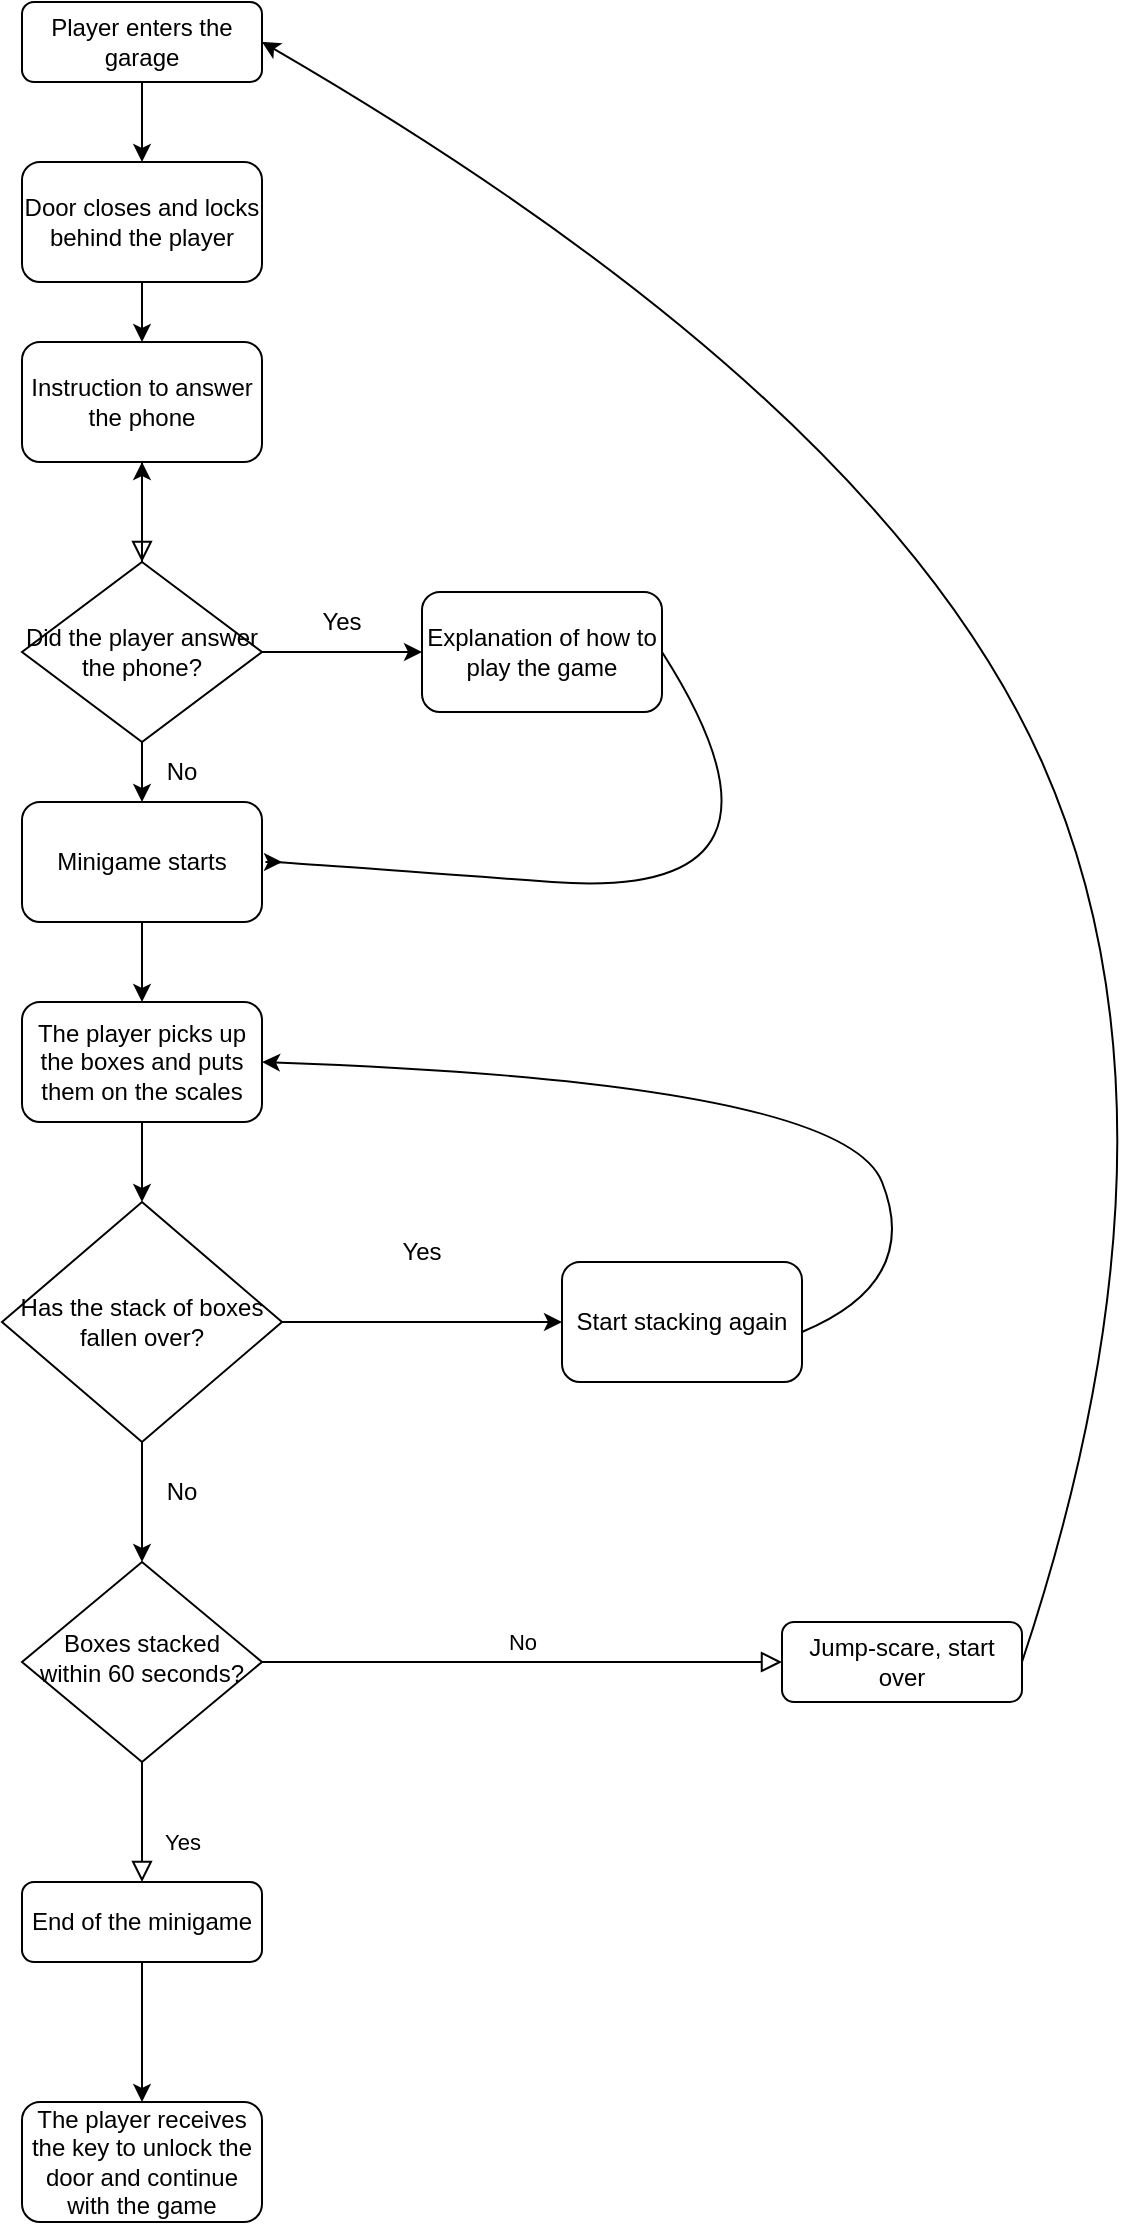 <mxfile version="20.5.3" type="device"><diagram id="C5RBs43oDa-KdzZeNtuy" name="Page-1"><mxGraphModel dx="1430" dy="794" grid="1" gridSize="10" guides="1" tooltips="1" connect="1" arrows="1" fold="1" page="1" pageScale="1" pageWidth="827" pageHeight="1169" math="0" shadow="0"><root><mxCell id="WIyWlLk6GJQsqaUBKTNV-0"/><mxCell id="WIyWlLk6GJQsqaUBKTNV-1" parent="WIyWlLk6GJQsqaUBKTNV-0"/><mxCell id="WIyWlLk6GJQsqaUBKTNV-2" value="" style="rounded=0;html=1;jettySize=auto;orthogonalLoop=1;fontSize=11;endArrow=block;endFill=0;endSize=8;strokeWidth=1;shadow=0;labelBackgroundColor=none;edgeStyle=orthogonalEdgeStyle;startArrow=none;entryX=0.5;entryY=0;entryDx=0;entryDy=0;" parent="WIyWlLk6GJQsqaUBKTNV-1" source="noRYCF2VaOIIKXiO1pV_-1" edge="1" target="gk8kb4-Zb0W1M48CY27s-2"><mxGeometry relative="1" as="geometry"><mxPoint x="320" y="280" as="targetPoint"/></mxGeometry></mxCell><mxCell id="WIyWlLk6GJQsqaUBKTNV-3" value="Player enters the garage" style="rounded=1;whiteSpace=wrap;html=1;fontSize=12;glass=0;strokeWidth=1;shadow=0;" parent="WIyWlLk6GJQsqaUBKTNV-1" vertex="1"><mxGeometry x="260" y="10" width="120" height="40" as="geometry"/></mxCell><mxCell id="WIyWlLk6GJQsqaUBKTNV-8" value="Yes" style="rounded=0;html=1;jettySize=auto;orthogonalLoop=1;fontSize=11;endArrow=block;endFill=0;endSize=8;strokeWidth=1;shadow=0;labelBackgroundColor=none;edgeStyle=orthogonalEdgeStyle;entryX=0.5;entryY=0;entryDx=0;entryDy=0;entryPerimeter=0;" parent="WIyWlLk6GJQsqaUBKTNV-1" source="WIyWlLk6GJQsqaUBKTNV-10" target="WIyWlLk6GJQsqaUBKTNV-11" edge="1"><mxGeometry x="0.333" y="20" relative="1" as="geometry"><mxPoint as="offset"/><mxPoint x="320" y="910" as="targetPoint"/></mxGeometry></mxCell><mxCell id="WIyWlLk6GJQsqaUBKTNV-9" value="No" style="edgeStyle=orthogonalEdgeStyle;rounded=0;html=1;jettySize=auto;orthogonalLoop=1;fontSize=11;endArrow=block;endFill=0;endSize=8;strokeWidth=1;shadow=0;labelBackgroundColor=none;" parent="WIyWlLk6GJQsqaUBKTNV-1" source="WIyWlLk6GJQsqaUBKTNV-10" target="WIyWlLk6GJQsqaUBKTNV-12" edge="1"><mxGeometry y="10" relative="1" as="geometry"><mxPoint as="offset"/></mxGeometry></mxCell><mxCell id="WIyWlLk6GJQsqaUBKTNV-10" value="Boxes stacked within 60 seconds?" style="rhombus;whiteSpace=wrap;html=1;shadow=0;fontFamily=Helvetica;fontSize=12;align=center;strokeWidth=1;spacing=6;spacingTop=-4;" parent="WIyWlLk6GJQsqaUBKTNV-1" vertex="1"><mxGeometry x="260" y="790" width="120" height="100" as="geometry"/></mxCell><mxCell id="WIyWlLk6GJQsqaUBKTNV-11" value="End of the minigame" style="rounded=1;whiteSpace=wrap;html=1;fontSize=12;glass=0;strokeWidth=1;shadow=0;" parent="WIyWlLk6GJQsqaUBKTNV-1" vertex="1"><mxGeometry x="260" y="950" width="120" height="40" as="geometry"/></mxCell><mxCell id="WIyWlLk6GJQsqaUBKTNV-12" value="Jump-scare, start over" style="rounded=1;whiteSpace=wrap;html=1;fontSize=12;glass=0;strokeWidth=1;shadow=0;" parent="WIyWlLk6GJQsqaUBKTNV-1" vertex="1"><mxGeometry x="640" y="820" width="120" height="40" as="geometry"/></mxCell><mxCell id="noRYCF2VaOIIKXiO1pV_-1" value="Instruction to answer the phone" style="rounded=1;whiteSpace=wrap;html=1;" parent="WIyWlLk6GJQsqaUBKTNV-1" vertex="1"><mxGeometry x="260" y="180" width="120" height="60" as="geometry"/></mxCell><mxCell id="noRYCF2VaOIIKXiO1pV_-7" value="" style="endArrow=classic;html=1;rounded=0;exitX=0.5;exitY=1;exitDx=0;exitDy=0;entryX=0.5;entryY=0;entryDx=0;entryDy=0;" parent="WIyWlLk6GJQsqaUBKTNV-1" source="WIyWlLk6GJQsqaUBKTNV-3" target="noRYCF2VaOIIKXiO1pV_-12" edge="1"><mxGeometry width="50" height="50" relative="1" as="geometry"><mxPoint x="350" y="170" as="sourcePoint"/><mxPoint x="320" y="100" as="targetPoint"/></mxGeometry></mxCell><mxCell id="noRYCF2VaOIIKXiO1pV_-8" value="" style="curved=1;endArrow=classic;html=1;rounded=0;entryX=1;entryY=0.5;entryDx=0;entryDy=0;exitX=1;exitY=0.5;exitDx=0;exitDy=0;" parent="WIyWlLk6GJQsqaUBKTNV-1" source="WIyWlLk6GJQsqaUBKTNV-12" target="WIyWlLk6GJQsqaUBKTNV-3" edge="1"><mxGeometry width="50" height="50" relative="1" as="geometry"><mxPoint x="570" y="420" as="sourcePoint"/><mxPoint x="610" y="370" as="targetPoint"/><Array as="points"><mxPoint x="850" y="570"/><mxPoint x="690" y="210"/></Array></mxGeometry></mxCell><mxCell id="noRYCF2VaOIIKXiO1pV_-9" value="Minigame starts" style="rounded=1;whiteSpace=wrap;html=1;" parent="WIyWlLk6GJQsqaUBKTNV-1" vertex="1"><mxGeometry x="260" y="410" width="120" height="60" as="geometry"/></mxCell><mxCell id="noRYCF2VaOIIKXiO1pV_-10" value="The player receives the key to unlock the door and continue with the game" style="rounded=1;whiteSpace=wrap;html=1;" parent="WIyWlLk6GJQsqaUBKTNV-1" vertex="1"><mxGeometry x="260" y="1060" width="120" height="60" as="geometry"/></mxCell><mxCell id="noRYCF2VaOIIKXiO1pV_-12" value="Door closes and locks behind the player" style="rounded=1;whiteSpace=wrap;html=1;" parent="WIyWlLk6GJQsqaUBKTNV-1" vertex="1"><mxGeometry x="260" y="90" width="120" height="60" as="geometry"/></mxCell><mxCell id="noRYCF2VaOIIKXiO1pV_-13" value="" style="endArrow=classic;html=1;rounded=0;exitX=0.5;exitY=1;exitDx=0;exitDy=0;entryX=0.5;entryY=0;entryDx=0;entryDy=0;" parent="WIyWlLk6GJQsqaUBKTNV-1" source="noRYCF2VaOIIKXiO1pV_-12" target="noRYCF2VaOIIKXiO1pV_-1" edge="1"><mxGeometry width="50" height="50" relative="1" as="geometry"><mxPoint x="520" y="400" as="sourcePoint"/><mxPoint x="570" y="350" as="targetPoint"/></mxGeometry></mxCell><mxCell id="noRYCF2VaOIIKXiO1pV_-15" value="" style="endArrow=classic;html=1;rounded=0;exitX=0.5;exitY=1;exitDx=0;exitDy=0;" parent="WIyWlLk6GJQsqaUBKTNV-1" source="noRYCF2VaOIIKXiO1pV_-9" target="noRYCF2VaOIIKXiO1pV_-16" edge="1"><mxGeometry width="50" height="50" relative="1" as="geometry"><mxPoint x="520" y="390" as="sourcePoint"/><mxPoint x="320" y="390" as="targetPoint"/></mxGeometry></mxCell><mxCell id="noRYCF2VaOIIKXiO1pV_-16" value="The player picks up the boxes and puts them on the scales" style="rounded=1;whiteSpace=wrap;html=1;" parent="WIyWlLk6GJQsqaUBKTNV-1" vertex="1"><mxGeometry x="260" y="510" width="120" height="60" as="geometry"/></mxCell><mxCell id="noRYCF2VaOIIKXiO1pV_-17" value="Explanation of how to play the game" style="rounded=1;whiteSpace=wrap;html=1;" parent="WIyWlLk6GJQsqaUBKTNV-1" vertex="1"><mxGeometry x="460" y="305" width="120" height="60" as="geometry"/></mxCell><mxCell id="noRYCF2VaOIIKXiO1pV_-18" value="" style="endArrow=classic;html=1;rounded=0;entryX=0.5;entryY=0;entryDx=0;entryDy=0;" parent="WIyWlLk6GJQsqaUBKTNV-1" target="noRYCF2VaOIIKXiO1pV_-9" edge="1"><mxGeometry width="50" height="50" relative="1" as="geometry"><mxPoint x="320" y="340" as="sourcePoint"/><mxPoint x="570" y="420" as="targetPoint"/></mxGeometry></mxCell><mxCell id="noRYCF2VaOIIKXiO1pV_-19" value="Has the stack of boxes fallen over?" style="rhombus;whiteSpace=wrap;html=1;" parent="WIyWlLk6GJQsqaUBKTNV-1" vertex="1"><mxGeometry x="250" y="610" width="140" height="120" as="geometry"/></mxCell><mxCell id="noRYCF2VaOIIKXiO1pV_-20" value="" style="endArrow=classic;html=1;rounded=0;exitX=0.5;exitY=1;exitDx=0;exitDy=0;entryX=0.5;entryY=0;entryDx=0;entryDy=0;" parent="WIyWlLk6GJQsqaUBKTNV-1" source="noRYCF2VaOIIKXiO1pV_-16" target="noRYCF2VaOIIKXiO1pV_-19" edge="1"><mxGeometry width="50" height="50" relative="1" as="geometry"><mxPoint x="520" y="750" as="sourcePoint"/><mxPoint x="570" y="700" as="targetPoint"/></mxGeometry></mxCell><mxCell id="noRYCF2VaOIIKXiO1pV_-21" value="" style="endArrow=classic;html=1;rounded=0;exitX=1;exitY=0.5;exitDx=0;exitDy=0;entryX=0;entryY=0.5;entryDx=0;entryDy=0;" parent="WIyWlLk6GJQsqaUBKTNV-1" source="noRYCF2VaOIIKXiO1pV_-19" edge="1" target="noRYCF2VaOIIKXiO1pV_-24"><mxGeometry width="50" height="50" relative="1" as="geometry"><mxPoint x="520" y="750" as="sourcePoint"/><mxPoint x="530" y="645" as="targetPoint"/></mxGeometry></mxCell><mxCell id="noRYCF2VaOIIKXiO1pV_-23" value="Yes" style="text;html=1;strokeColor=none;fillColor=none;align=center;verticalAlign=middle;whiteSpace=wrap;rounded=0;" parent="WIyWlLk6GJQsqaUBKTNV-1" vertex="1"><mxGeometry x="430" y="620" width="60" height="30" as="geometry"/></mxCell><mxCell id="noRYCF2VaOIIKXiO1pV_-24" value="Start stacking again" style="rounded=1;whiteSpace=wrap;html=1;" parent="WIyWlLk6GJQsqaUBKTNV-1" vertex="1"><mxGeometry x="530" y="640" width="120" height="60" as="geometry"/></mxCell><mxCell id="noRYCF2VaOIIKXiO1pV_-25" value="" style="endArrow=classic;html=1;rounded=0;exitX=0.5;exitY=1;exitDx=0;exitDy=0;entryX=0.5;entryY=0;entryDx=0;entryDy=0;" parent="WIyWlLk6GJQsqaUBKTNV-1" source="noRYCF2VaOIIKXiO1pV_-19" target="WIyWlLk6GJQsqaUBKTNV-10" edge="1"><mxGeometry width="50" height="50" relative="1" as="geometry"><mxPoint x="520" y="760" as="sourcePoint"/><mxPoint x="570" y="710" as="targetPoint"/></mxGeometry></mxCell><mxCell id="noRYCF2VaOIIKXiO1pV_-26" value="" style="curved=1;endArrow=classic;html=1;rounded=0;entryX=1;entryY=0.5;entryDx=0;entryDy=0;exitX=1;exitY=0.583;exitDx=0;exitDy=0;exitPerimeter=0;" parent="WIyWlLk6GJQsqaUBKTNV-1" source="noRYCF2VaOIIKXiO1pV_-24" target="noRYCF2VaOIIKXiO1pV_-16" edge="1"><mxGeometry width="50" height="50" relative="1" as="geometry"><mxPoint x="660" y="650" as="sourcePoint"/><mxPoint x="710" y="600" as="targetPoint"/><Array as="points"><mxPoint x="710" y="650"/><mxPoint x="670" y="550"/></Array></mxGeometry></mxCell><mxCell id="gk8kb4-Zb0W1M48CY27s-0" value="No" style="text;html=1;strokeColor=none;fillColor=none;align=center;verticalAlign=middle;whiteSpace=wrap;rounded=0;" vertex="1" parent="WIyWlLk6GJQsqaUBKTNV-1"><mxGeometry x="310" y="740" width="60" height="30" as="geometry"/></mxCell><mxCell id="gk8kb4-Zb0W1M48CY27s-1" value="" style="endArrow=classic;html=1;rounded=0;entryX=0.5;entryY=0;entryDx=0;entryDy=0;exitX=0.5;exitY=1;exitDx=0;exitDy=0;" edge="1" parent="WIyWlLk6GJQsqaUBKTNV-1" source="WIyWlLk6GJQsqaUBKTNV-11" target="noRYCF2VaOIIKXiO1pV_-10"><mxGeometry width="50" height="50" relative="1" as="geometry"><mxPoint x="280" y="1010" as="sourcePoint"/><mxPoint x="330" y="960" as="targetPoint"/></mxGeometry></mxCell><mxCell id="gk8kb4-Zb0W1M48CY27s-3" value="" style="edgeStyle=orthogonalEdgeStyle;rounded=0;orthogonalLoop=1;jettySize=auto;html=1;" edge="1" parent="WIyWlLk6GJQsqaUBKTNV-1" source="gk8kb4-Zb0W1M48CY27s-2" target="noRYCF2VaOIIKXiO1pV_-1"><mxGeometry relative="1" as="geometry"/></mxCell><mxCell id="gk8kb4-Zb0W1M48CY27s-2" value="Did the player answer the phone?" style="rhombus;whiteSpace=wrap;html=1;" vertex="1" parent="WIyWlLk6GJQsqaUBKTNV-1"><mxGeometry x="260" y="290" width="120" height="90" as="geometry"/></mxCell><mxCell id="gk8kb4-Zb0W1M48CY27s-4" value="" style="endArrow=classic;html=1;rounded=0;entryX=0;entryY=0.5;entryDx=0;entryDy=0;exitX=1;exitY=0.5;exitDx=0;exitDy=0;" edge="1" parent="WIyWlLk6GJQsqaUBKTNV-1" source="gk8kb4-Zb0W1M48CY27s-2" target="noRYCF2VaOIIKXiO1pV_-17"><mxGeometry width="50" height="50" relative="1" as="geometry"><mxPoint x="380" y="340" as="sourcePoint"/><mxPoint x="430" y="290" as="targetPoint"/></mxGeometry></mxCell><mxCell id="gk8kb4-Zb0W1M48CY27s-5" value="Yes" style="text;html=1;strokeColor=none;fillColor=none;align=center;verticalAlign=middle;whiteSpace=wrap;rounded=0;" vertex="1" parent="WIyWlLk6GJQsqaUBKTNV-1"><mxGeometry x="390" y="305" width="60" height="30" as="geometry"/></mxCell><mxCell id="gk8kb4-Zb0W1M48CY27s-6" value="No" style="text;html=1;strokeColor=none;fillColor=none;align=center;verticalAlign=middle;whiteSpace=wrap;rounded=0;" vertex="1" parent="WIyWlLk6GJQsqaUBKTNV-1"><mxGeometry x="310" y="380" width="60" height="30" as="geometry"/></mxCell><mxCell id="gk8kb4-Zb0W1M48CY27s-7" value="" style="curved=1;endArrow=classic;html=1;rounded=0;exitX=1;exitY=0.5;exitDx=0;exitDy=0;" edge="1" parent="WIyWlLk6GJQsqaUBKTNV-1" source="noRYCF2VaOIIKXiO1pV_-17"><mxGeometry width="50" height="50" relative="1" as="geometry"><mxPoint x="690" y="400" as="sourcePoint"/><mxPoint x="390" y="440" as="targetPoint"/><Array as="points"><mxPoint x="660" y="460"/><mxPoint x="390" y="440"/><mxPoint x="380" y="440"/></Array></mxGeometry></mxCell></root></mxGraphModel></diagram></mxfile>